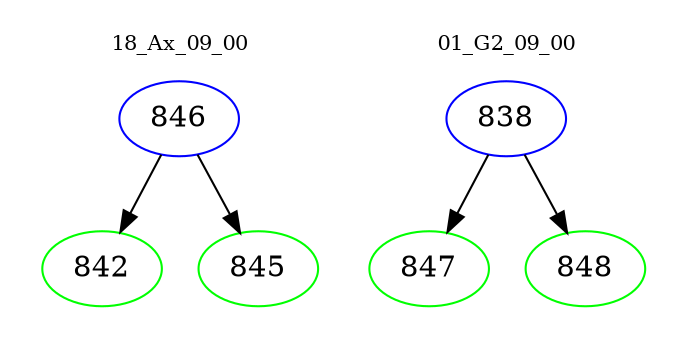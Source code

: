 digraph{
subgraph cluster_0 {
color = white
label = "18_Ax_09_00";
fontsize=10;
T0_846 [label="846", color="blue"]
T0_846 -> T0_842 [color="black"]
T0_842 [label="842", color="green"]
T0_846 -> T0_845 [color="black"]
T0_845 [label="845", color="green"]
}
subgraph cluster_1 {
color = white
label = "01_G2_09_00";
fontsize=10;
T1_838 [label="838", color="blue"]
T1_838 -> T1_847 [color="black"]
T1_847 [label="847", color="green"]
T1_838 -> T1_848 [color="black"]
T1_848 [label="848", color="green"]
}
}
